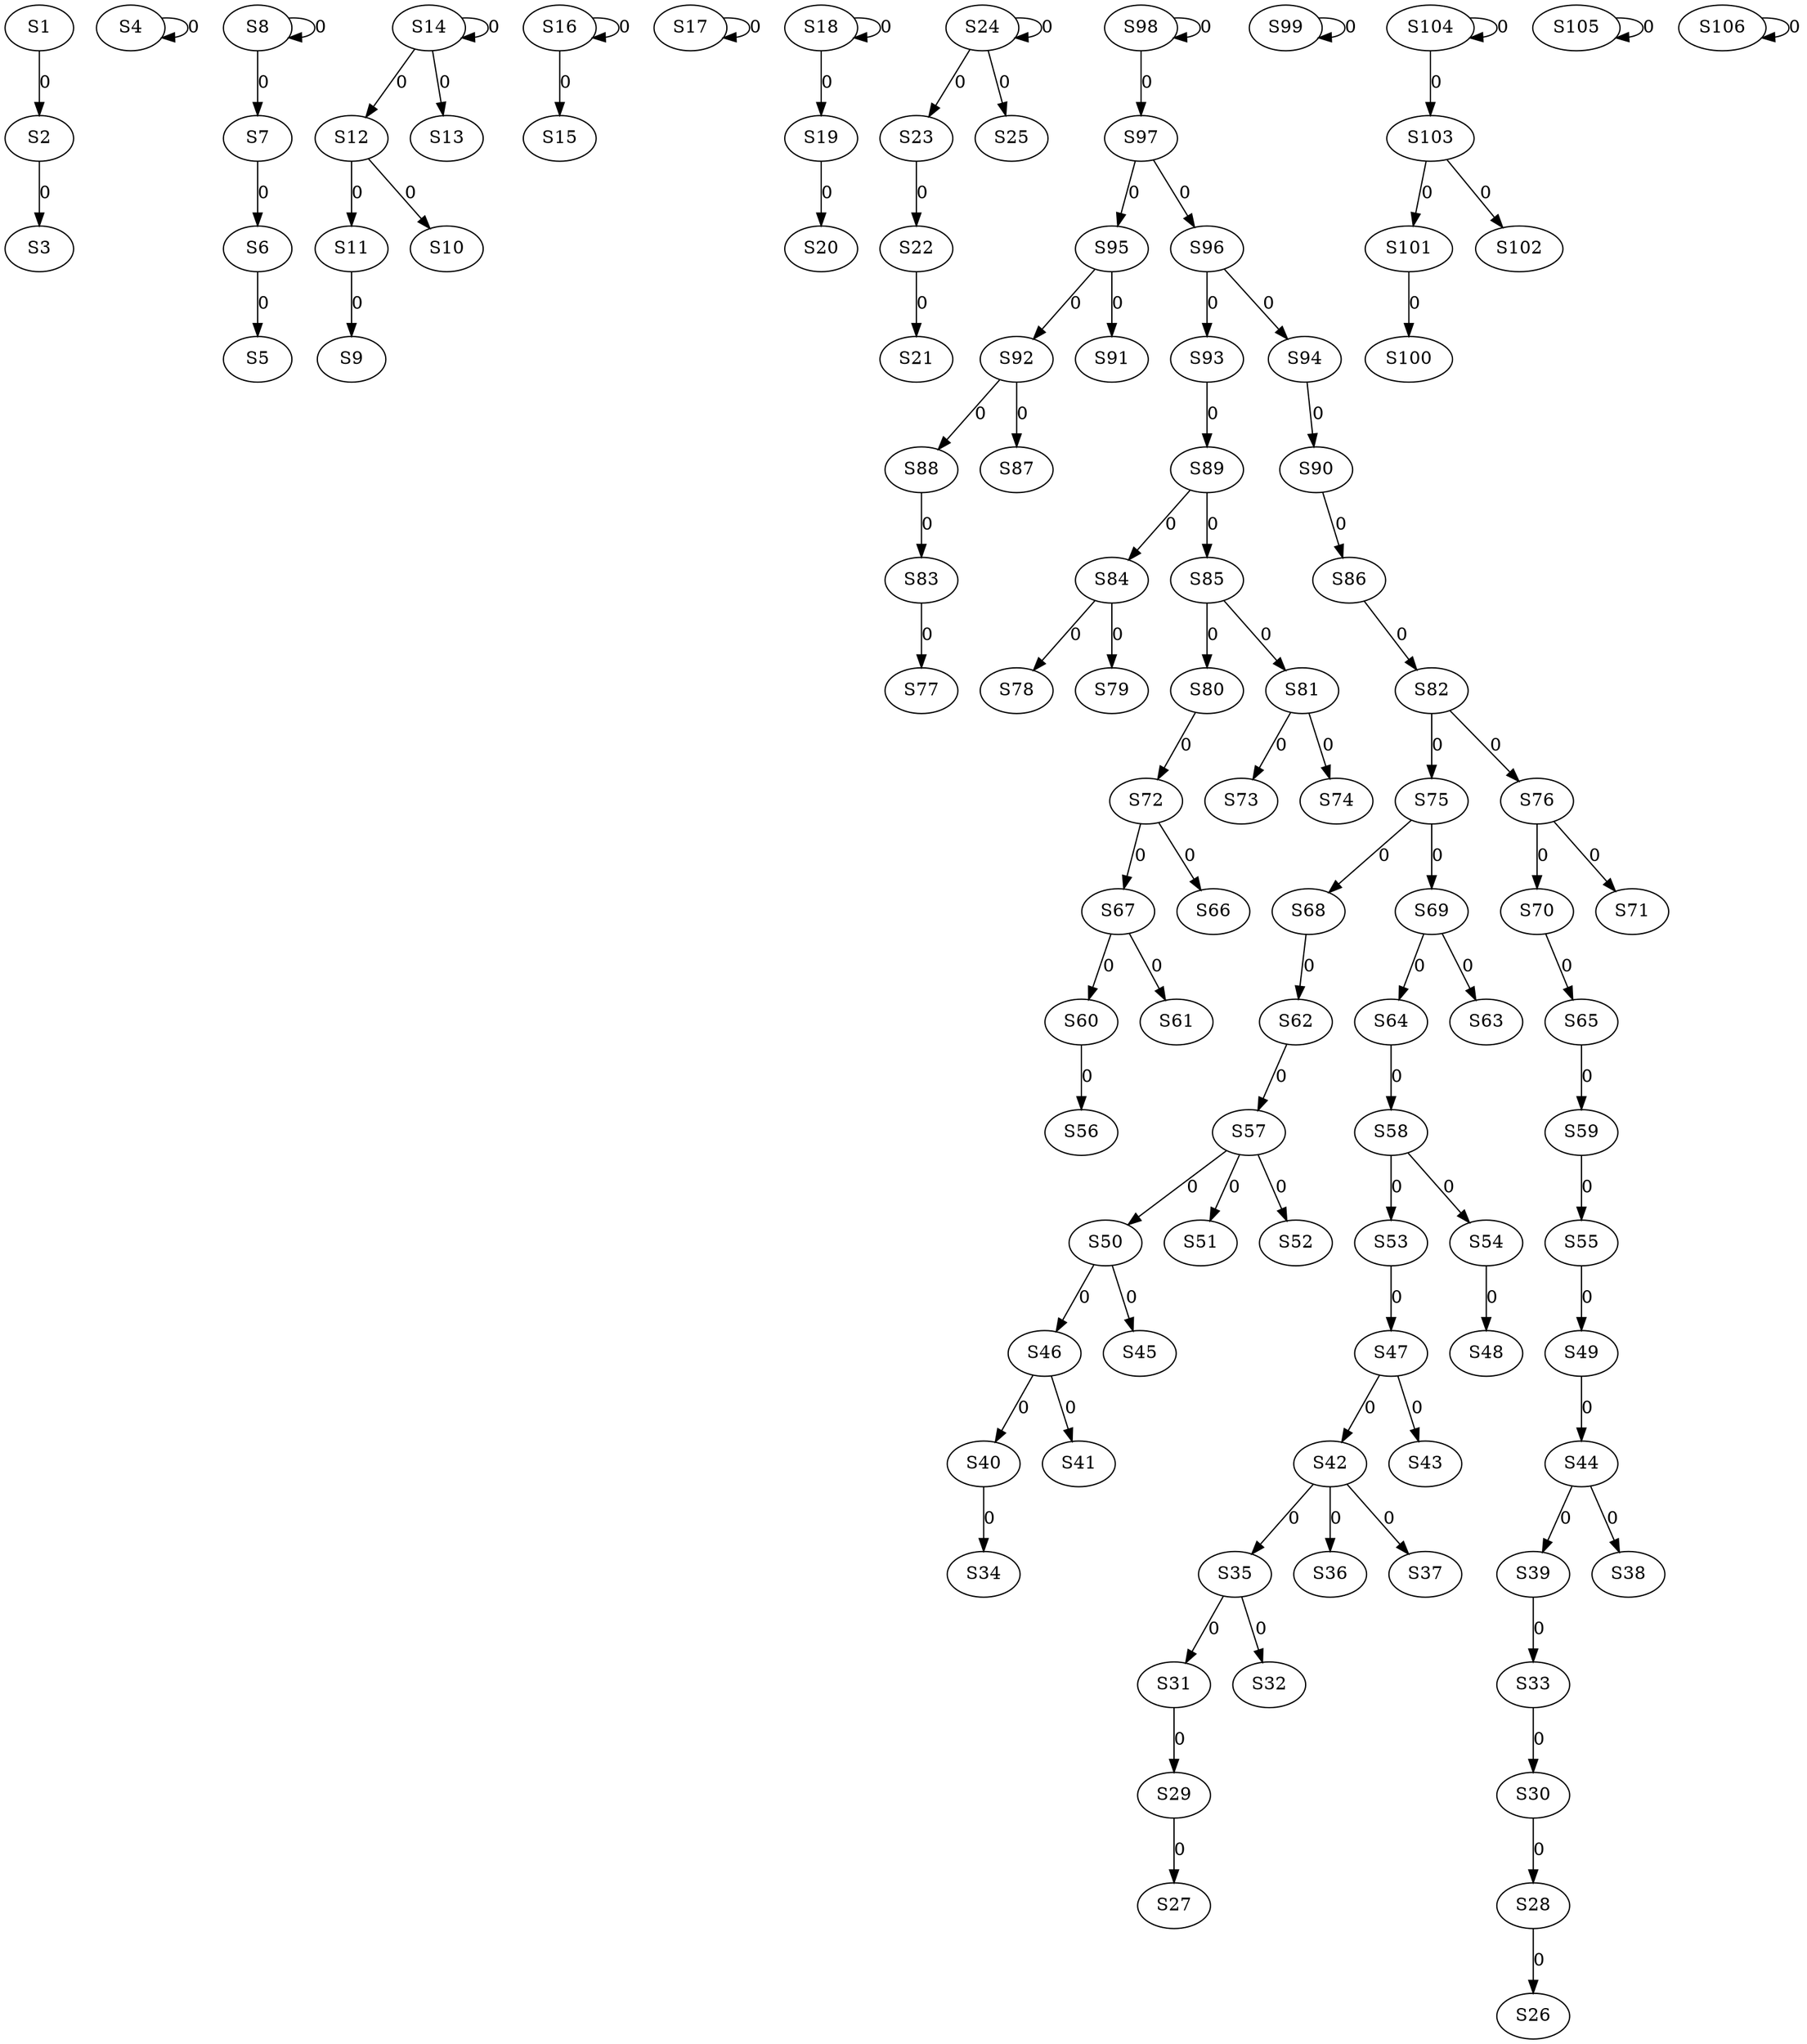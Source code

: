 strict digraph {
	S1 -> S2 [ label = 0 ];
	S2 -> S3 [ label = 0 ];
	S4 -> S4 [ label = 0 ];
	S6 -> S5 [ label = 0 ];
	S7 -> S6 [ label = 0 ];
	S8 -> S7 [ label = 0 ];
	S8 -> S8 [ label = 0 ];
	S11 -> S9 [ label = 0 ];
	S12 -> S10 [ label = 0 ];
	S12 -> S11 [ label = 0 ];
	S14 -> S12 [ label = 0 ];
	S14 -> S13 [ label = 0 ];
	S14 -> S14 [ label = 0 ];
	S16 -> S15 [ label = 0 ];
	S16 -> S16 [ label = 0 ];
	S17 -> S17 [ label = 0 ];
	S18 -> S18 [ label = 0 ];
	S18 -> S19 [ label = 0 ];
	S19 -> S20 [ label = 0 ];
	S22 -> S21 [ label = 0 ];
	S23 -> S22 [ label = 0 ];
	S24 -> S23 [ label = 0 ];
	S24 -> S24 [ label = 0 ];
	S24 -> S25 [ label = 0 ];
	S28 -> S26 [ label = 0 ];
	S29 -> S27 [ label = 0 ];
	S30 -> S28 [ label = 0 ];
	S31 -> S29 [ label = 0 ];
	S33 -> S30 [ label = 0 ];
	S35 -> S31 [ label = 0 ];
	S35 -> S32 [ label = 0 ];
	S39 -> S33 [ label = 0 ];
	S40 -> S34 [ label = 0 ];
	S42 -> S35 [ label = 0 ];
	S42 -> S36 [ label = 0 ];
	S42 -> S37 [ label = 0 ];
	S44 -> S38 [ label = 0 ];
	S44 -> S39 [ label = 0 ];
	S46 -> S40 [ label = 0 ];
	S46 -> S41 [ label = 0 ];
	S47 -> S42 [ label = 0 ];
	S47 -> S43 [ label = 0 ];
	S49 -> S44 [ label = 0 ];
	S50 -> S45 [ label = 0 ];
	S50 -> S46 [ label = 0 ];
	S53 -> S47 [ label = 0 ];
	S54 -> S48 [ label = 0 ];
	S55 -> S49 [ label = 0 ];
	S57 -> S50 [ label = 0 ];
	S57 -> S51 [ label = 0 ];
	S57 -> S52 [ label = 0 ];
	S58 -> S53 [ label = 0 ];
	S58 -> S54 [ label = 0 ];
	S59 -> S55 [ label = 0 ];
	S60 -> S56 [ label = 0 ];
	S62 -> S57 [ label = 0 ];
	S64 -> S58 [ label = 0 ];
	S65 -> S59 [ label = 0 ];
	S67 -> S60 [ label = 0 ];
	S67 -> S61 [ label = 0 ];
	S68 -> S62 [ label = 0 ];
	S69 -> S63 [ label = 0 ];
	S69 -> S64 [ label = 0 ];
	S70 -> S65 [ label = 0 ];
	S72 -> S66 [ label = 0 ];
	S72 -> S67 [ label = 0 ];
	S75 -> S68 [ label = 0 ];
	S75 -> S69 [ label = 0 ];
	S76 -> S70 [ label = 0 ];
	S76 -> S71 [ label = 0 ];
	S80 -> S72 [ label = 0 ];
	S81 -> S73 [ label = 0 ];
	S81 -> S74 [ label = 0 ];
	S82 -> S75 [ label = 0 ];
	S82 -> S76 [ label = 0 ];
	S83 -> S77 [ label = 0 ];
	S84 -> S78 [ label = 0 ];
	S84 -> S79 [ label = 0 ];
	S85 -> S80 [ label = 0 ];
	S85 -> S81 [ label = 0 ];
	S86 -> S82 [ label = 0 ];
	S88 -> S83 [ label = 0 ];
	S89 -> S84 [ label = 0 ];
	S89 -> S85 [ label = 0 ];
	S90 -> S86 [ label = 0 ];
	S92 -> S87 [ label = 0 ];
	S92 -> S88 [ label = 0 ];
	S93 -> S89 [ label = 0 ];
	S94 -> S90 [ label = 0 ];
	S95 -> S91 [ label = 0 ];
	S95 -> S92 [ label = 0 ];
	S96 -> S93 [ label = 0 ];
	S96 -> S94 [ label = 0 ];
	S97 -> S95 [ label = 0 ];
	S97 -> S96 [ label = 0 ];
	S98 -> S97 [ label = 0 ];
	S98 -> S98 [ label = 0 ];
	S99 -> S99 [ label = 0 ];
	S101 -> S100 [ label = 0 ];
	S103 -> S101 [ label = 0 ];
	S103 -> S102 [ label = 0 ];
	S104 -> S103 [ label = 0 ];
	S104 -> S104 [ label = 0 ];
	S105 -> S105 [ label = 0 ];
	S106 -> S106 [ label = 0 ];
}